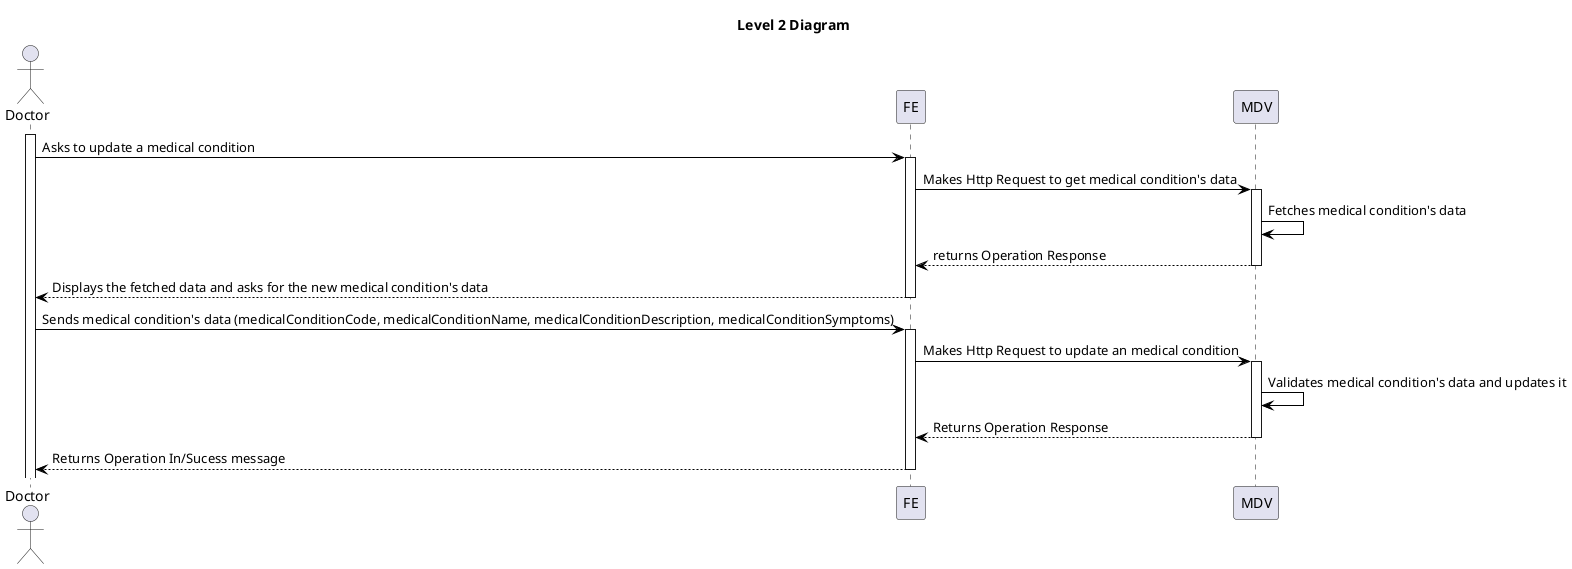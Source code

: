 @startuml level_2

title Level 2 Diagram

hide empty members
'skinparam Linetype ortho

skinparam class {
    BackgroundColor<<valueObject>> #D6EAF8
    BackgroundColor<<root>> #FDEBD0
    BackgroundColor<<service>> #D1F2EB
    BackgroundColor #FEF9E7
    ArrowColor Black
}

skinparam package {
    BackgroundColor #EBF5FB
}

actor Doctor as A
participant FE as FE
participant MDV as MDV

activate A
A -> FE: Asks to update a medical condition
activate FE
FE -> MDV: Makes Http Request to get medical condition's data
activate MDV
MDV -> MDV: Fetches medical condition's data
MDV --> FE: returns Operation Response
deactivate MDV
FE --> A: Displays the fetched data and asks for the new medical condition's data
deactivate FE
A -> FE: Sends medical condition's data (medicalConditionCode, medicalConditionName, medicalConditionDescription, medicalConditionSymptoms)
activate FE
FE -> MDV: Makes Http Request to update an medical condition
activate MDV
MDV -> MDV: Validates medical condition's data and updates it
MDV --> FE: Returns Operation Response
deactivate MDV
FE --> A: Returns Operation In/Sucess message
deactivate FE

@enduml
